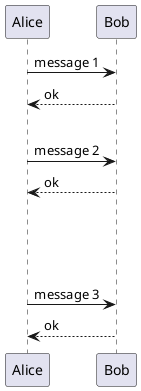 @startuml
'https://plantuml.com/sequence-diagram

Alice -> Bob: message 1
Bob --> Alice: ok
|||
Alice -> Bob: message 2
Bob --> Alice: ok
||80||
Alice -> Bob: message 3
Bob --> Alice: ok

@enduml